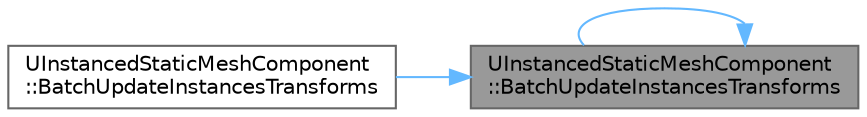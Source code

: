 digraph "UInstancedStaticMeshComponent::BatchUpdateInstancesTransforms"
{
 // INTERACTIVE_SVG=YES
 // LATEX_PDF_SIZE
  bgcolor="transparent";
  edge [fontname=Helvetica,fontsize=10,labelfontname=Helvetica,labelfontsize=10];
  node [fontname=Helvetica,fontsize=10,shape=box,height=0.2,width=0.4];
  rankdir="RL";
  Node1 [id="Node000001",label="UInstancedStaticMeshComponent\l::BatchUpdateInstancesTransforms",height=0.2,width=0.4,color="gray40", fillcolor="grey60", style="filled", fontcolor="black",tooltip="this is array view version of the UFUNCTION, blueprints do not support ArrayViews at the time of addi..."];
  Node1 -> Node2 [id="edge1_Node000001_Node000002",dir="back",color="steelblue1",style="solid",tooltip=" "];
  Node2 [id="Node000002",label="UInstancedStaticMeshComponent\l::BatchUpdateInstancesTransforms",height=0.2,width=0.4,color="grey40", fillcolor="white", style="filled",URL="$d8/d8c/classUInstancedStaticMeshComponent.html#a9b291d9917cf07d972f3634a8379b992",tooltip="Update the transform for an array of instances."];
  Node1 -> Node1 [id="edge2_Node000001_Node000001",dir="back",color="steelblue1",style="solid",tooltip=" "];
}
